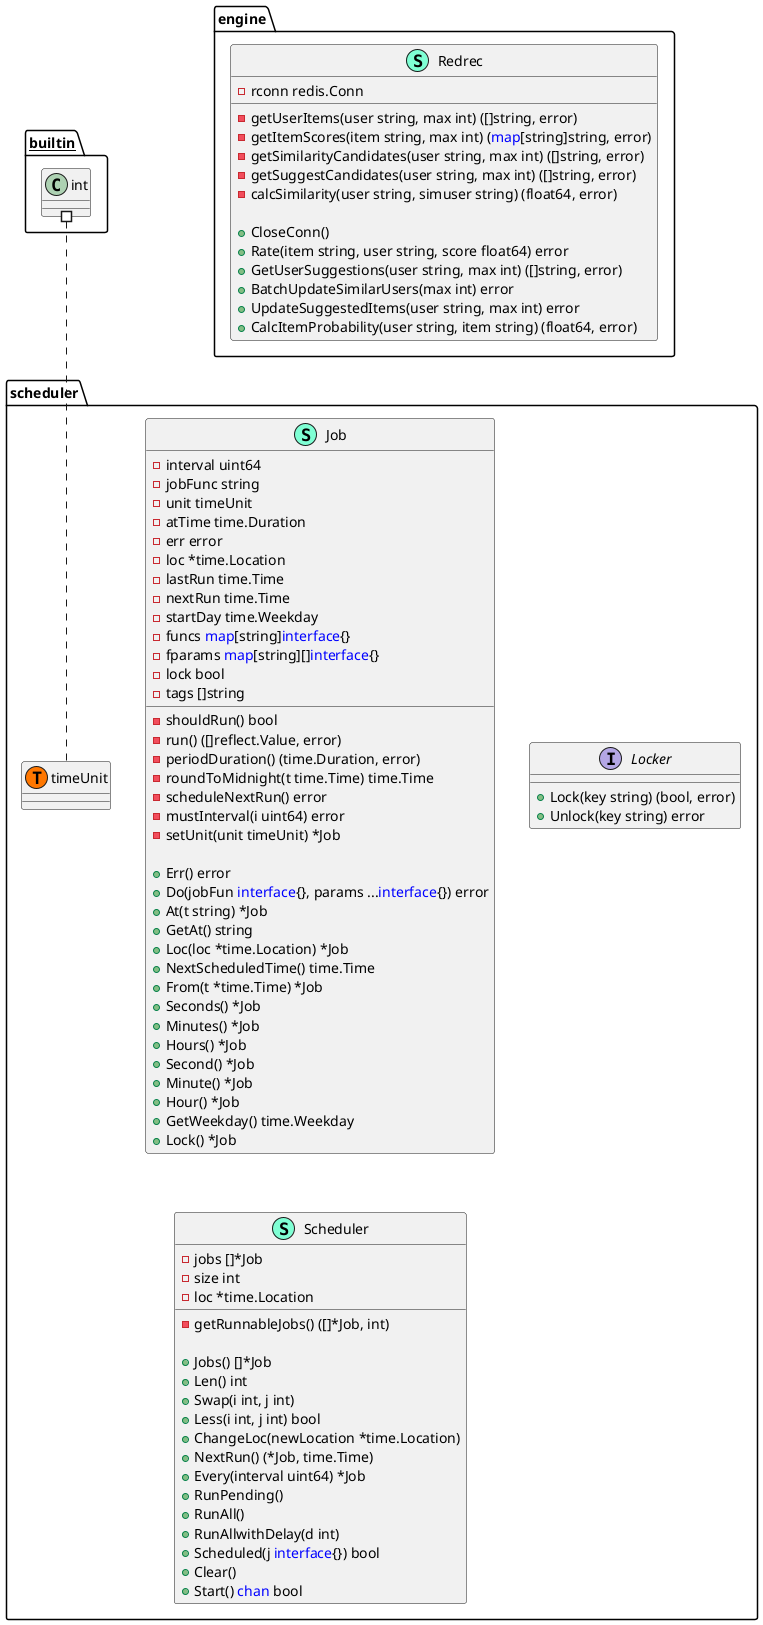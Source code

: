 @startuml
namespace engine {
    class Redrec << (S,Aquamarine) >> {
        - rconn redis.Conn

        - getUserItems(user string, max int) ([]string, error)
        - getItemScores(item string, max int) (<font color=blue>map</font>[string]string, error)
        - getSimilarityCandidates(user string, max int) ([]string, error)
        - getSuggestCandidates(user string, max int) ([]string, error)
        - calcSimilarity(user string, simuser string) (float64, error)

        + CloseConn() 
        + Rate(item string, user string, score float64) error
        + GetUserSuggestions(user string, max int) ([]string, error)
        + BatchUpdateSimilarUsers(max int) error
        + UpdateSuggestedItems(user string, max int) error
        + CalcItemProbability(user string, item string) (float64, error)

    }
}


namespace scheduler {
    class Job << (S,Aquamarine) >> {
        - interval uint64
        - jobFunc string
        - unit timeUnit
        - atTime time.Duration
        - err error
        - loc *time.Location
        - lastRun time.Time
        - nextRun time.Time
        - startDay time.Weekday
        - funcs <font color=blue>map</font>[string]<font color=blue>interface</font>{}
        - fparams <font color=blue>map</font>[string][]<font color=blue>interface</font>{}
        - lock bool
        - tags []string

        - shouldRun() bool
        - run() ([]reflect.Value, error)
        - periodDuration() (time.Duration, error)
        - roundToMidnight(t time.Time) time.Time
        - scheduleNextRun() error
        - mustInterval(i uint64) error
        - setUnit(unit timeUnit) *Job

        + Err() error
        + Do(jobFun <font color=blue>interface</font>{}, params ...<font color=blue>interface</font>{}) error
        + At(t string) *Job
        + GetAt() string
        + Loc(loc *time.Location) *Job
        + NextScheduledTime() time.Time
        + From(t *time.Time) *Job
        + Seconds() *Job
        + Minutes() *Job
        + Hours() *Job
        + Second() *Job
        + Minute() *Job
        + Hour() *Job
        + GetWeekday() time.Weekday
        + Lock() *Job

    }
    interface Locker  {
        + Lock(key string) (bool, error)
        + Unlock(key string) error

    }
    class Scheduler << (S,Aquamarine) >> {
        - jobs []*Job
        - size int
        - loc *time.Location

        - getRunnableJobs() ([]*Job, int)

        + Jobs() []*Job
        + Len() int
        + Swap(i int, j int) 
        + Less(i int, j int) bool
        + ChangeLoc(newLocation *time.Location) 
        + NextRun() (*Job, time.Time)
        + Every(interval uint64) *Job
        + RunPending() 
        + RunAll() 
        + RunAllwithDelay(d int) 
        + Scheduled(j <font color=blue>interface</font>{}) bool
        + Clear() 
        + Start() <font color=blue>chan</font> bool

    }
    class scheduler.timeUnit << (T, #FF7700) >>  {
    }
}


"__builtin__.int" #.. "scheduler.timeUnit"
@enduml
